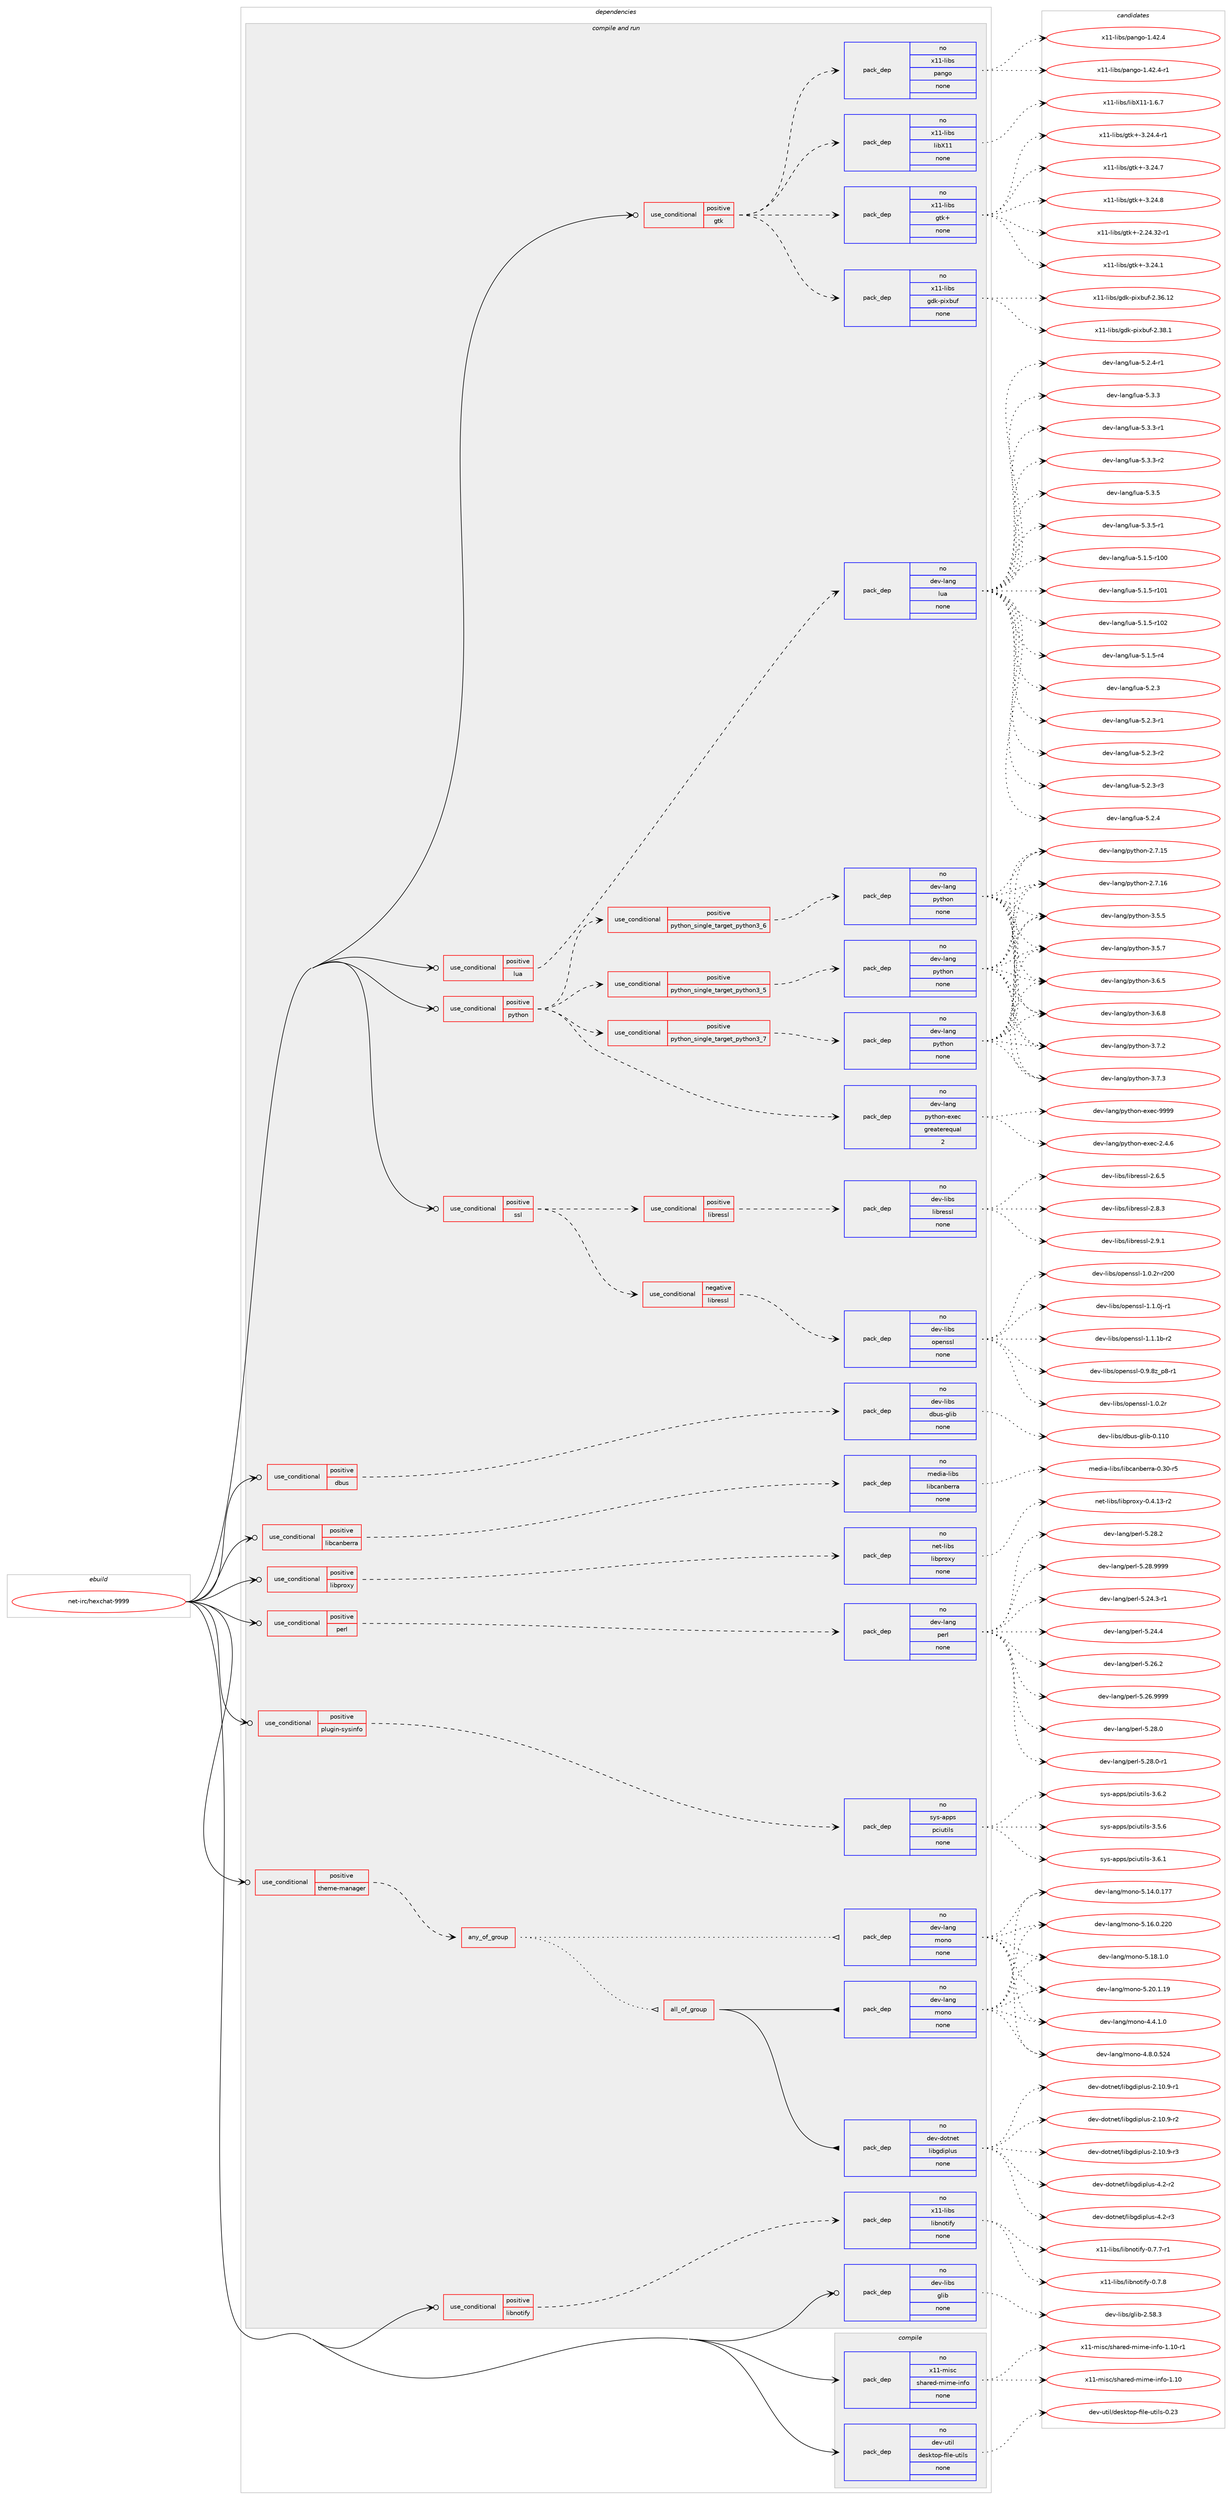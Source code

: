 digraph prolog {

# *************
# Graph options
# *************

newrank=true;
concentrate=true;
compound=true;
graph [rankdir=LR,fontname=Helvetica,fontsize=10,ranksep=1.5];#, ranksep=2.5, nodesep=0.2];
edge  [arrowhead=vee];
node  [fontname=Helvetica,fontsize=10];

# **********
# The ebuild
# **********

subgraph cluster_leftcol {
color=gray;
rank=same;
label=<<i>ebuild</i>>;
id [label="net-irc/hexchat-9999", color=red, width=4, href="../net-irc/hexchat-9999.svg"];
}

# ****************
# The dependencies
# ****************

subgraph cluster_midcol {
color=gray;
label=<<i>dependencies</i>>;
subgraph cluster_compile {
fillcolor="#eeeeee";
style=filled;
label=<<i>compile</i>>;
subgraph pack1496 {
dependency1895 [label=<<TABLE BORDER="0" CELLBORDER="1" CELLSPACING="0" CELLPADDING="4" WIDTH="220"><TR><TD ROWSPAN="6" CELLPADDING="30">pack_dep</TD></TR><TR><TD WIDTH="110">no</TD></TR><TR><TD>dev-util</TD></TR><TR><TD>desktop-file-utils</TD></TR><TR><TD>none</TD></TR><TR><TD></TD></TR></TABLE>>, shape=none, color=blue];
}
id:e -> dependency1895:w [weight=20,style="solid",arrowhead="vee"];
subgraph pack1497 {
dependency1896 [label=<<TABLE BORDER="0" CELLBORDER="1" CELLSPACING="0" CELLPADDING="4" WIDTH="220"><TR><TD ROWSPAN="6" CELLPADDING="30">pack_dep</TD></TR><TR><TD WIDTH="110">no</TD></TR><TR><TD>x11-misc</TD></TR><TR><TD>shared-mime-info</TD></TR><TR><TD>none</TD></TR><TR><TD></TD></TR></TABLE>>, shape=none, color=blue];
}
id:e -> dependency1896:w [weight=20,style="solid",arrowhead="vee"];
}
subgraph cluster_compileandrun {
fillcolor="#eeeeee";
style=filled;
label=<<i>compile and run</i>>;
subgraph cond366 {
dependency1897 [label=<<TABLE BORDER="0" CELLBORDER="1" CELLSPACING="0" CELLPADDING="4"><TR><TD ROWSPAN="3" CELLPADDING="10">use_conditional</TD></TR><TR><TD>positive</TD></TR><TR><TD>dbus</TD></TR></TABLE>>, shape=none, color=red];
subgraph pack1498 {
dependency1898 [label=<<TABLE BORDER="0" CELLBORDER="1" CELLSPACING="0" CELLPADDING="4" WIDTH="220"><TR><TD ROWSPAN="6" CELLPADDING="30">pack_dep</TD></TR><TR><TD WIDTH="110">no</TD></TR><TR><TD>dev-libs</TD></TR><TR><TD>dbus-glib</TD></TR><TR><TD>none</TD></TR><TR><TD></TD></TR></TABLE>>, shape=none, color=blue];
}
dependency1897:e -> dependency1898:w [weight=20,style="dashed",arrowhead="vee"];
}
id:e -> dependency1897:w [weight=20,style="solid",arrowhead="odotvee"];
subgraph cond367 {
dependency1899 [label=<<TABLE BORDER="0" CELLBORDER="1" CELLSPACING="0" CELLPADDING="4"><TR><TD ROWSPAN="3" CELLPADDING="10">use_conditional</TD></TR><TR><TD>positive</TD></TR><TR><TD>gtk</TD></TR></TABLE>>, shape=none, color=red];
subgraph pack1499 {
dependency1900 [label=<<TABLE BORDER="0" CELLBORDER="1" CELLSPACING="0" CELLPADDING="4" WIDTH="220"><TR><TD ROWSPAN="6" CELLPADDING="30">pack_dep</TD></TR><TR><TD WIDTH="110">no</TD></TR><TR><TD>x11-libs</TD></TR><TR><TD>gdk-pixbuf</TD></TR><TR><TD>none</TD></TR><TR><TD></TD></TR></TABLE>>, shape=none, color=blue];
}
dependency1899:e -> dependency1900:w [weight=20,style="dashed",arrowhead="vee"];
subgraph pack1500 {
dependency1901 [label=<<TABLE BORDER="0" CELLBORDER="1" CELLSPACING="0" CELLPADDING="4" WIDTH="220"><TR><TD ROWSPAN="6" CELLPADDING="30">pack_dep</TD></TR><TR><TD WIDTH="110">no</TD></TR><TR><TD>x11-libs</TD></TR><TR><TD>gtk+</TD></TR><TR><TD>none</TD></TR><TR><TD></TD></TR></TABLE>>, shape=none, color=blue];
}
dependency1899:e -> dependency1901:w [weight=20,style="dashed",arrowhead="vee"];
subgraph pack1501 {
dependency1902 [label=<<TABLE BORDER="0" CELLBORDER="1" CELLSPACING="0" CELLPADDING="4" WIDTH="220"><TR><TD ROWSPAN="6" CELLPADDING="30">pack_dep</TD></TR><TR><TD WIDTH="110">no</TD></TR><TR><TD>x11-libs</TD></TR><TR><TD>libX11</TD></TR><TR><TD>none</TD></TR><TR><TD></TD></TR></TABLE>>, shape=none, color=blue];
}
dependency1899:e -> dependency1902:w [weight=20,style="dashed",arrowhead="vee"];
subgraph pack1502 {
dependency1903 [label=<<TABLE BORDER="0" CELLBORDER="1" CELLSPACING="0" CELLPADDING="4" WIDTH="220"><TR><TD ROWSPAN="6" CELLPADDING="30">pack_dep</TD></TR><TR><TD WIDTH="110">no</TD></TR><TR><TD>x11-libs</TD></TR><TR><TD>pango</TD></TR><TR><TD>none</TD></TR><TR><TD></TD></TR></TABLE>>, shape=none, color=blue];
}
dependency1899:e -> dependency1903:w [weight=20,style="dashed",arrowhead="vee"];
}
id:e -> dependency1899:w [weight=20,style="solid",arrowhead="odotvee"];
subgraph cond368 {
dependency1904 [label=<<TABLE BORDER="0" CELLBORDER="1" CELLSPACING="0" CELLPADDING="4"><TR><TD ROWSPAN="3" CELLPADDING="10">use_conditional</TD></TR><TR><TD>positive</TD></TR><TR><TD>libcanberra</TD></TR></TABLE>>, shape=none, color=red];
subgraph pack1503 {
dependency1905 [label=<<TABLE BORDER="0" CELLBORDER="1" CELLSPACING="0" CELLPADDING="4" WIDTH="220"><TR><TD ROWSPAN="6" CELLPADDING="30">pack_dep</TD></TR><TR><TD WIDTH="110">no</TD></TR><TR><TD>media-libs</TD></TR><TR><TD>libcanberra</TD></TR><TR><TD>none</TD></TR><TR><TD></TD></TR></TABLE>>, shape=none, color=blue];
}
dependency1904:e -> dependency1905:w [weight=20,style="dashed",arrowhead="vee"];
}
id:e -> dependency1904:w [weight=20,style="solid",arrowhead="odotvee"];
subgraph cond369 {
dependency1906 [label=<<TABLE BORDER="0" CELLBORDER="1" CELLSPACING="0" CELLPADDING="4"><TR><TD ROWSPAN="3" CELLPADDING="10">use_conditional</TD></TR><TR><TD>positive</TD></TR><TR><TD>libnotify</TD></TR></TABLE>>, shape=none, color=red];
subgraph pack1504 {
dependency1907 [label=<<TABLE BORDER="0" CELLBORDER="1" CELLSPACING="0" CELLPADDING="4" WIDTH="220"><TR><TD ROWSPAN="6" CELLPADDING="30">pack_dep</TD></TR><TR><TD WIDTH="110">no</TD></TR><TR><TD>x11-libs</TD></TR><TR><TD>libnotify</TD></TR><TR><TD>none</TD></TR><TR><TD></TD></TR></TABLE>>, shape=none, color=blue];
}
dependency1906:e -> dependency1907:w [weight=20,style="dashed",arrowhead="vee"];
}
id:e -> dependency1906:w [weight=20,style="solid",arrowhead="odotvee"];
subgraph cond370 {
dependency1908 [label=<<TABLE BORDER="0" CELLBORDER="1" CELLSPACING="0" CELLPADDING="4"><TR><TD ROWSPAN="3" CELLPADDING="10">use_conditional</TD></TR><TR><TD>positive</TD></TR><TR><TD>libproxy</TD></TR></TABLE>>, shape=none, color=red];
subgraph pack1505 {
dependency1909 [label=<<TABLE BORDER="0" CELLBORDER="1" CELLSPACING="0" CELLPADDING="4" WIDTH="220"><TR><TD ROWSPAN="6" CELLPADDING="30">pack_dep</TD></TR><TR><TD WIDTH="110">no</TD></TR><TR><TD>net-libs</TD></TR><TR><TD>libproxy</TD></TR><TR><TD>none</TD></TR><TR><TD></TD></TR></TABLE>>, shape=none, color=blue];
}
dependency1908:e -> dependency1909:w [weight=20,style="dashed",arrowhead="vee"];
}
id:e -> dependency1908:w [weight=20,style="solid",arrowhead="odotvee"];
subgraph cond371 {
dependency1910 [label=<<TABLE BORDER="0" CELLBORDER="1" CELLSPACING="0" CELLPADDING="4"><TR><TD ROWSPAN="3" CELLPADDING="10">use_conditional</TD></TR><TR><TD>positive</TD></TR><TR><TD>lua</TD></TR></TABLE>>, shape=none, color=red];
subgraph pack1506 {
dependency1911 [label=<<TABLE BORDER="0" CELLBORDER="1" CELLSPACING="0" CELLPADDING="4" WIDTH="220"><TR><TD ROWSPAN="6" CELLPADDING="30">pack_dep</TD></TR><TR><TD WIDTH="110">no</TD></TR><TR><TD>dev-lang</TD></TR><TR><TD>lua</TD></TR><TR><TD>none</TD></TR><TR><TD></TD></TR></TABLE>>, shape=none, color=blue];
}
dependency1910:e -> dependency1911:w [weight=20,style="dashed",arrowhead="vee"];
}
id:e -> dependency1910:w [weight=20,style="solid",arrowhead="odotvee"];
subgraph cond372 {
dependency1912 [label=<<TABLE BORDER="0" CELLBORDER="1" CELLSPACING="0" CELLPADDING="4"><TR><TD ROWSPAN="3" CELLPADDING="10">use_conditional</TD></TR><TR><TD>positive</TD></TR><TR><TD>perl</TD></TR></TABLE>>, shape=none, color=red];
subgraph pack1507 {
dependency1913 [label=<<TABLE BORDER="0" CELLBORDER="1" CELLSPACING="0" CELLPADDING="4" WIDTH="220"><TR><TD ROWSPAN="6" CELLPADDING="30">pack_dep</TD></TR><TR><TD WIDTH="110">no</TD></TR><TR><TD>dev-lang</TD></TR><TR><TD>perl</TD></TR><TR><TD>none</TD></TR><TR><TD></TD></TR></TABLE>>, shape=none, color=blue];
}
dependency1912:e -> dependency1913:w [weight=20,style="dashed",arrowhead="vee"];
}
id:e -> dependency1912:w [weight=20,style="solid",arrowhead="odotvee"];
subgraph cond373 {
dependency1914 [label=<<TABLE BORDER="0" CELLBORDER="1" CELLSPACING="0" CELLPADDING="4"><TR><TD ROWSPAN="3" CELLPADDING="10">use_conditional</TD></TR><TR><TD>positive</TD></TR><TR><TD>plugin-sysinfo</TD></TR></TABLE>>, shape=none, color=red];
subgraph pack1508 {
dependency1915 [label=<<TABLE BORDER="0" CELLBORDER="1" CELLSPACING="0" CELLPADDING="4" WIDTH="220"><TR><TD ROWSPAN="6" CELLPADDING="30">pack_dep</TD></TR><TR><TD WIDTH="110">no</TD></TR><TR><TD>sys-apps</TD></TR><TR><TD>pciutils</TD></TR><TR><TD>none</TD></TR><TR><TD></TD></TR></TABLE>>, shape=none, color=blue];
}
dependency1914:e -> dependency1915:w [weight=20,style="dashed",arrowhead="vee"];
}
id:e -> dependency1914:w [weight=20,style="solid",arrowhead="odotvee"];
subgraph cond374 {
dependency1916 [label=<<TABLE BORDER="0" CELLBORDER="1" CELLSPACING="0" CELLPADDING="4"><TR><TD ROWSPAN="3" CELLPADDING="10">use_conditional</TD></TR><TR><TD>positive</TD></TR><TR><TD>python</TD></TR></TABLE>>, shape=none, color=red];
subgraph cond375 {
dependency1917 [label=<<TABLE BORDER="0" CELLBORDER="1" CELLSPACING="0" CELLPADDING="4"><TR><TD ROWSPAN="3" CELLPADDING="10">use_conditional</TD></TR><TR><TD>positive</TD></TR><TR><TD>python_single_target_python3_5</TD></TR></TABLE>>, shape=none, color=red];
subgraph pack1509 {
dependency1918 [label=<<TABLE BORDER="0" CELLBORDER="1" CELLSPACING="0" CELLPADDING="4" WIDTH="220"><TR><TD ROWSPAN="6" CELLPADDING="30">pack_dep</TD></TR><TR><TD WIDTH="110">no</TD></TR><TR><TD>dev-lang</TD></TR><TR><TD>python</TD></TR><TR><TD>none</TD></TR><TR><TD></TD></TR></TABLE>>, shape=none, color=blue];
}
dependency1917:e -> dependency1918:w [weight=20,style="dashed",arrowhead="vee"];
}
dependency1916:e -> dependency1917:w [weight=20,style="dashed",arrowhead="vee"];
subgraph cond376 {
dependency1919 [label=<<TABLE BORDER="0" CELLBORDER="1" CELLSPACING="0" CELLPADDING="4"><TR><TD ROWSPAN="3" CELLPADDING="10">use_conditional</TD></TR><TR><TD>positive</TD></TR><TR><TD>python_single_target_python3_6</TD></TR></TABLE>>, shape=none, color=red];
subgraph pack1510 {
dependency1920 [label=<<TABLE BORDER="0" CELLBORDER="1" CELLSPACING="0" CELLPADDING="4" WIDTH="220"><TR><TD ROWSPAN="6" CELLPADDING="30">pack_dep</TD></TR><TR><TD WIDTH="110">no</TD></TR><TR><TD>dev-lang</TD></TR><TR><TD>python</TD></TR><TR><TD>none</TD></TR><TR><TD></TD></TR></TABLE>>, shape=none, color=blue];
}
dependency1919:e -> dependency1920:w [weight=20,style="dashed",arrowhead="vee"];
}
dependency1916:e -> dependency1919:w [weight=20,style="dashed",arrowhead="vee"];
subgraph cond377 {
dependency1921 [label=<<TABLE BORDER="0" CELLBORDER="1" CELLSPACING="0" CELLPADDING="4"><TR><TD ROWSPAN="3" CELLPADDING="10">use_conditional</TD></TR><TR><TD>positive</TD></TR><TR><TD>python_single_target_python3_7</TD></TR></TABLE>>, shape=none, color=red];
subgraph pack1511 {
dependency1922 [label=<<TABLE BORDER="0" CELLBORDER="1" CELLSPACING="0" CELLPADDING="4" WIDTH="220"><TR><TD ROWSPAN="6" CELLPADDING="30">pack_dep</TD></TR><TR><TD WIDTH="110">no</TD></TR><TR><TD>dev-lang</TD></TR><TR><TD>python</TD></TR><TR><TD>none</TD></TR><TR><TD></TD></TR></TABLE>>, shape=none, color=blue];
}
dependency1921:e -> dependency1922:w [weight=20,style="dashed",arrowhead="vee"];
}
dependency1916:e -> dependency1921:w [weight=20,style="dashed",arrowhead="vee"];
subgraph pack1512 {
dependency1923 [label=<<TABLE BORDER="0" CELLBORDER="1" CELLSPACING="0" CELLPADDING="4" WIDTH="220"><TR><TD ROWSPAN="6" CELLPADDING="30">pack_dep</TD></TR><TR><TD WIDTH="110">no</TD></TR><TR><TD>dev-lang</TD></TR><TR><TD>python-exec</TD></TR><TR><TD>greaterequal</TD></TR><TR><TD>2</TD></TR></TABLE>>, shape=none, color=blue];
}
dependency1916:e -> dependency1923:w [weight=20,style="dashed",arrowhead="vee"];
}
id:e -> dependency1916:w [weight=20,style="solid",arrowhead="odotvee"];
subgraph cond378 {
dependency1924 [label=<<TABLE BORDER="0" CELLBORDER="1" CELLSPACING="0" CELLPADDING="4"><TR><TD ROWSPAN="3" CELLPADDING="10">use_conditional</TD></TR><TR><TD>positive</TD></TR><TR><TD>ssl</TD></TR></TABLE>>, shape=none, color=red];
subgraph cond379 {
dependency1925 [label=<<TABLE BORDER="0" CELLBORDER="1" CELLSPACING="0" CELLPADDING="4"><TR><TD ROWSPAN="3" CELLPADDING="10">use_conditional</TD></TR><TR><TD>negative</TD></TR><TR><TD>libressl</TD></TR></TABLE>>, shape=none, color=red];
subgraph pack1513 {
dependency1926 [label=<<TABLE BORDER="0" CELLBORDER="1" CELLSPACING="0" CELLPADDING="4" WIDTH="220"><TR><TD ROWSPAN="6" CELLPADDING="30">pack_dep</TD></TR><TR><TD WIDTH="110">no</TD></TR><TR><TD>dev-libs</TD></TR><TR><TD>openssl</TD></TR><TR><TD>none</TD></TR><TR><TD></TD></TR></TABLE>>, shape=none, color=blue];
}
dependency1925:e -> dependency1926:w [weight=20,style="dashed",arrowhead="vee"];
}
dependency1924:e -> dependency1925:w [weight=20,style="dashed",arrowhead="vee"];
subgraph cond380 {
dependency1927 [label=<<TABLE BORDER="0" CELLBORDER="1" CELLSPACING="0" CELLPADDING="4"><TR><TD ROWSPAN="3" CELLPADDING="10">use_conditional</TD></TR><TR><TD>positive</TD></TR><TR><TD>libressl</TD></TR></TABLE>>, shape=none, color=red];
subgraph pack1514 {
dependency1928 [label=<<TABLE BORDER="0" CELLBORDER="1" CELLSPACING="0" CELLPADDING="4" WIDTH="220"><TR><TD ROWSPAN="6" CELLPADDING="30">pack_dep</TD></TR><TR><TD WIDTH="110">no</TD></TR><TR><TD>dev-libs</TD></TR><TR><TD>libressl</TD></TR><TR><TD>none</TD></TR><TR><TD></TD></TR></TABLE>>, shape=none, color=blue];
}
dependency1927:e -> dependency1928:w [weight=20,style="dashed",arrowhead="vee"];
}
dependency1924:e -> dependency1927:w [weight=20,style="dashed",arrowhead="vee"];
}
id:e -> dependency1924:w [weight=20,style="solid",arrowhead="odotvee"];
subgraph cond381 {
dependency1929 [label=<<TABLE BORDER="0" CELLBORDER="1" CELLSPACING="0" CELLPADDING="4"><TR><TD ROWSPAN="3" CELLPADDING="10">use_conditional</TD></TR><TR><TD>positive</TD></TR><TR><TD>theme-manager</TD></TR></TABLE>>, shape=none, color=red];
subgraph any29 {
dependency1930 [label=<<TABLE BORDER="0" CELLBORDER="1" CELLSPACING="0" CELLPADDING="4"><TR><TD CELLPADDING="10">any_of_group</TD></TR></TABLE>>, shape=none, color=red];subgraph all7 {
dependency1931 [label=<<TABLE BORDER="0" CELLBORDER="1" CELLSPACING="0" CELLPADDING="4"><TR><TD CELLPADDING="10">all_of_group</TD></TR></TABLE>>, shape=none, color=red];subgraph pack1515 {
dependency1932 [label=<<TABLE BORDER="0" CELLBORDER="1" CELLSPACING="0" CELLPADDING="4" WIDTH="220"><TR><TD ROWSPAN="6" CELLPADDING="30">pack_dep</TD></TR><TR><TD WIDTH="110">no</TD></TR><TR><TD>dev-lang</TD></TR><TR><TD>mono</TD></TR><TR><TD>none</TD></TR><TR><TD></TD></TR></TABLE>>, shape=none, color=blue];
}
dependency1931:e -> dependency1932:w [weight=20,style="solid",arrowhead="inv"];
subgraph pack1516 {
dependency1933 [label=<<TABLE BORDER="0" CELLBORDER="1" CELLSPACING="0" CELLPADDING="4" WIDTH="220"><TR><TD ROWSPAN="6" CELLPADDING="30">pack_dep</TD></TR><TR><TD WIDTH="110">no</TD></TR><TR><TD>dev-dotnet</TD></TR><TR><TD>libgdiplus</TD></TR><TR><TD>none</TD></TR><TR><TD></TD></TR></TABLE>>, shape=none, color=blue];
}
dependency1931:e -> dependency1933:w [weight=20,style="solid",arrowhead="inv"];
}
dependency1930:e -> dependency1931:w [weight=20,style="dotted",arrowhead="oinv"];
subgraph pack1517 {
dependency1934 [label=<<TABLE BORDER="0" CELLBORDER="1" CELLSPACING="0" CELLPADDING="4" WIDTH="220"><TR><TD ROWSPAN="6" CELLPADDING="30">pack_dep</TD></TR><TR><TD WIDTH="110">no</TD></TR><TR><TD>dev-lang</TD></TR><TR><TD>mono</TD></TR><TR><TD>none</TD></TR><TR><TD></TD></TR></TABLE>>, shape=none, color=blue];
}
dependency1930:e -> dependency1934:w [weight=20,style="dotted",arrowhead="oinv"];
}
dependency1929:e -> dependency1930:w [weight=20,style="dashed",arrowhead="vee"];
}
id:e -> dependency1929:w [weight=20,style="solid",arrowhead="odotvee"];
subgraph pack1518 {
dependency1935 [label=<<TABLE BORDER="0" CELLBORDER="1" CELLSPACING="0" CELLPADDING="4" WIDTH="220"><TR><TD ROWSPAN="6" CELLPADDING="30">pack_dep</TD></TR><TR><TD WIDTH="110">no</TD></TR><TR><TD>dev-libs</TD></TR><TR><TD>glib</TD></TR><TR><TD>none</TD></TR><TR><TD></TD></TR></TABLE>>, shape=none, color=blue];
}
id:e -> dependency1935:w [weight=20,style="solid",arrowhead="odotvee"];
}
subgraph cluster_run {
fillcolor="#eeeeee";
style=filled;
label=<<i>run</i>>;
}
}

# **************
# The candidates
# **************

subgraph cluster_choices {
rank=same;
color=gray;
label=<<i>candidates</i>>;

subgraph choice1496 {
color=black;
nodesep=1;
choice100101118451171161051084710010111510711611111245102105108101451171161051081154548465051 [label="dev-util/desktop-file-utils-0.23", color=red, width=4,href="../dev-util/desktop-file-utils-0.23.svg"];
dependency1895:e -> choice100101118451171161051084710010111510711611111245102105108101451171161051081154548465051:w [style=dotted,weight="100"];
}
subgraph choice1497 {
color=black;
nodesep=1;
choice12049494510910511599471151049711410110045109105109101451051101021114549464948 [label="x11-misc/shared-mime-info-1.10", color=red, width=4,href="../x11-misc/shared-mime-info-1.10.svg"];
choice120494945109105115994711510497114101100451091051091014510511010211145494649484511449 [label="x11-misc/shared-mime-info-1.10-r1", color=red, width=4,href="../x11-misc/shared-mime-info-1.10-r1.svg"];
dependency1896:e -> choice12049494510910511599471151049711410110045109105109101451051101021114549464948:w [style=dotted,weight="100"];
dependency1896:e -> choice120494945109105115994711510497114101100451091051091014510511010211145494649484511449:w [style=dotted,weight="100"];
}
subgraph choice1498 {
color=black;
nodesep=1;
choice100101118451081059811547100981171154510310810598454846494948 [label="dev-libs/dbus-glib-0.110", color=red, width=4,href="../dev-libs/dbus-glib-0.110.svg"];
dependency1898:e -> choice100101118451081059811547100981171154510310810598454846494948:w [style=dotted,weight="100"];
}
subgraph choice1499 {
color=black;
nodesep=1;
choice120494945108105981154710310010745112105120981171024550465154464950 [label="x11-libs/gdk-pixbuf-2.36.12", color=red, width=4,href="../x11-libs/gdk-pixbuf-2.36.12.svg"];
choice1204949451081059811547103100107451121051209811710245504651564649 [label="x11-libs/gdk-pixbuf-2.38.1", color=red, width=4,href="../x11-libs/gdk-pixbuf-2.38.1.svg"];
dependency1900:e -> choice120494945108105981154710310010745112105120981171024550465154464950:w [style=dotted,weight="100"];
dependency1900:e -> choice1204949451081059811547103100107451121051209811710245504651564649:w [style=dotted,weight="100"];
}
subgraph choice1500 {
color=black;
nodesep=1;
choice12049494510810598115471031161074345504650524651504511449 [label="x11-libs/gtk+-2.24.32-r1", color=red, width=4,href="../x11-libs/gtk+-2.24.32-r1.svg"];
choice12049494510810598115471031161074345514650524649 [label="x11-libs/gtk+-3.24.1", color=red, width=4,href="../x11-libs/gtk+-3.24.1.svg"];
choice120494945108105981154710311610743455146505246524511449 [label="x11-libs/gtk+-3.24.4-r1", color=red, width=4,href="../x11-libs/gtk+-3.24.4-r1.svg"];
choice12049494510810598115471031161074345514650524655 [label="x11-libs/gtk+-3.24.7", color=red, width=4,href="../x11-libs/gtk+-3.24.7.svg"];
choice12049494510810598115471031161074345514650524656 [label="x11-libs/gtk+-3.24.8", color=red, width=4,href="../x11-libs/gtk+-3.24.8.svg"];
dependency1901:e -> choice12049494510810598115471031161074345504650524651504511449:w [style=dotted,weight="100"];
dependency1901:e -> choice12049494510810598115471031161074345514650524649:w [style=dotted,weight="100"];
dependency1901:e -> choice120494945108105981154710311610743455146505246524511449:w [style=dotted,weight="100"];
dependency1901:e -> choice12049494510810598115471031161074345514650524655:w [style=dotted,weight="100"];
dependency1901:e -> choice12049494510810598115471031161074345514650524656:w [style=dotted,weight="100"];
}
subgraph choice1501 {
color=black;
nodesep=1;
choice120494945108105981154710810598884949454946544655 [label="x11-libs/libX11-1.6.7", color=red, width=4,href="../x11-libs/libX11-1.6.7.svg"];
dependency1902:e -> choice120494945108105981154710810598884949454946544655:w [style=dotted,weight="100"];
}
subgraph choice1502 {
color=black;
nodesep=1;
choice12049494510810598115471129711010311145494652504652 [label="x11-libs/pango-1.42.4", color=red, width=4,href="../x11-libs/pango-1.42.4.svg"];
choice120494945108105981154711297110103111454946525046524511449 [label="x11-libs/pango-1.42.4-r1", color=red, width=4,href="../x11-libs/pango-1.42.4-r1.svg"];
dependency1903:e -> choice12049494510810598115471129711010311145494652504652:w [style=dotted,weight="100"];
dependency1903:e -> choice120494945108105981154711297110103111454946525046524511449:w [style=dotted,weight="100"];
}
subgraph choice1503 {
color=black;
nodesep=1;
choice10910110010597451081059811547108105989997110981011141149745484651484511453 [label="media-libs/libcanberra-0.30-r5", color=red, width=4,href="../media-libs/libcanberra-0.30-r5.svg"];
dependency1905:e -> choice10910110010597451081059811547108105989997110981011141149745484651484511453:w [style=dotted,weight="100"];
}
subgraph choice1504 {
color=black;
nodesep=1;
choice1204949451081059811547108105981101111161051021214548465546554511449 [label="x11-libs/libnotify-0.7.7-r1", color=red, width=4,href="../x11-libs/libnotify-0.7.7-r1.svg"];
choice120494945108105981154710810598110111116105102121454846554656 [label="x11-libs/libnotify-0.7.8", color=red, width=4,href="../x11-libs/libnotify-0.7.8.svg"];
dependency1907:e -> choice1204949451081059811547108105981101111161051021214548465546554511449:w [style=dotted,weight="100"];
dependency1907:e -> choice120494945108105981154710810598110111116105102121454846554656:w [style=dotted,weight="100"];
}
subgraph choice1505 {
color=black;
nodesep=1;
choice11010111645108105981154710810598112114111120121454846524649514511450 [label="net-libs/libproxy-0.4.13-r2", color=red, width=4,href="../net-libs/libproxy-0.4.13-r2.svg"];
dependency1909:e -> choice11010111645108105981154710810598112114111120121454846524649514511450:w [style=dotted,weight="100"];
}
subgraph choice1506 {
color=black;
nodesep=1;
choice1001011184510897110103471081179745534649465345114494848 [label="dev-lang/lua-5.1.5-r100", color=red, width=4,href="../dev-lang/lua-5.1.5-r100.svg"];
choice1001011184510897110103471081179745534649465345114494849 [label="dev-lang/lua-5.1.5-r101", color=red, width=4,href="../dev-lang/lua-5.1.5-r101.svg"];
choice1001011184510897110103471081179745534649465345114494850 [label="dev-lang/lua-5.1.5-r102", color=red, width=4,href="../dev-lang/lua-5.1.5-r102.svg"];
choice100101118451089711010347108117974553464946534511452 [label="dev-lang/lua-5.1.5-r4", color=red, width=4,href="../dev-lang/lua-5.1.5-r4.svg"];
choice10010111845108971101034710811797455346504651 [label="dev-lang/lua-5.2.3", color=red, width=4,href="../dev-lang/lua-5.2.3.svg"];
choice100101118451089711010347108117974553465046514511449 [label="dev-lang/lua-5.2.3-r1", color=red, width=4,href="../dev-lang/lua-5.2.3-r1.svg"];
choice100101118451089711010347108117974553465046514511450 [label="dev-lang/lua-5.2.3-r2", color=red, width=4,href="../dev-lang/lua-5.2.3-r2.svg"];
choice100101118451089711010347108117974553465046514511451 [label="dev-lang/lua-5.2.3-r3", color=red, width=4,href="../dev-lang/lua-5.2.3-r3.svg"];
choice10010111845108971101034710811797455346504652 [label="dev-lang/lua-5.2.4", color=red, width=4,href="../dev-lang/lua-5.2.4.svg"];
choice100101118451089711010347108117974553465046524511449 [label="dev-lang/lua-5.2.4-r1", color=red, width=4,href="../dev-lang/lua-5.2.4-r1.svg"];
choice10010111845108971101034710811797455346514651 [label="dev-lang/lua-5.3.3", color=red, width=4,href="../dev-lang/lua-5.3.3.svg"];
choice100101118451089711010347108117974553465146514511449 [label="dev-lang/lua-5.3.3-r1", color=red, width=4,href="../dev-lang/lua-5.3.3-r1.svg"];
choice100101118451089711010347108117974553465146514511450 [label="dev-lang/lua-5.3.3-r2", color=red, width=4,href="../dev-lang/lua-5.3.3-r2.svg"];
choice10010111845108971101034710811797455346514653 [label="dev-lang/lua-5.3.5", color=red, width=4,href="../dev-lang/lua-5.3.5.svg"];
choice100101118451089711010347108117974553465146534511449 [label="dev-lang/lua-5.3.5-r1", color=red, width=4,href="../dev-lang/lua-5.3.5-r1.svg"];
dependency1911:e -> choice1001011184510897110103471081179745534649465345114494848:w [style=dotted,weight="100"];
dependency1911:e -> choice1001011184510897110103471081179745534649465345114494849:w [style=dotted,weight="100"];
dependency1911:e -> choice1001011184510897110103471081179745534649465345114494850:w [style=dotted,weight="100"];
dependency1911:e -> choice100101118451089711010347108117974553464946534511452:w [style=dotted,weight="100"];
dependency1911:e -> choice10010111845108971101034710811797455346504651:w [style=dotted,weight="100"];
dependency1911:e -> choice100101118451089711010347108117974553465046514511449:w [style=dotted,weight="100"];
dependency1911:e -> choice100101118451089711010347108117974553465046514511450:w [style=dotted,weight="100"];
dependency1911:e -> choice100101118451089711010347108117974553465046514511451:w [style=dotted,weight="100"];
dependency1911:e -> choice10010111845108971101034710811797455346504652:w [style=dotted,weight="100"];
dependency1911:e -> choice100101118451089711010347108117974553465046524511449:w [style=dotted,weight="100"];
dependency1911:e -> choice10010111845108971101034710811797455346514651:w [style=dotted,weight="100"];
dependency1911:e -> choice100101118451089711010347108117974553465146514511449:w [style=dotted,weight="100"];
dependency1911:e -> choice100101118451089711010347108117974553465146514511450:w [style=dotted,weight="100"];
dependency1911:e -> choice10010111845108971101034710811797455346514653:w [style=dotted,weight="100"];
dependency1911:e -> choice100101118451089711010347108117974553465146534511449:w [style=dotted,weight="100"];
}
subgraph choice1507 {
color=black;
nodesep=1;
choice100101118451089711010347112101114108455346505246514511449 [label="dev-lang/perl-5.24.3-r1", color=red, width=4,href="../dev-lang/perl-5.24.3-r1.svg"];
choice10010111845108971101034711210111410845534650524652 [label="dev-lang/perl-5.24.4", color=red, width=4,href="../dev-lang/perl-5.24.4.svg"];
choice10010111845108971101034711210111410845534650544650 [label="dev-lang/perl-5.26.2", color=red, width=4,href="../dev-lang/perl-5.26.2.svg"];
choice10010111845108971101034711210111410845534650544657575757 [label="dev-lang/perl-5.26.9999", color=red, width=4,href="../dev-lang/perl-5.26.9999.svg"];
choice10010111845108971101034711210111410845534650564648 [label="dev-lang/perl-5.28.0", color=red, width=4,href="../dev-lang/perl-5.28.0.svg"];
choice100101118451089711010347112101114108455346505646484511449 [label="dev-lang/perl-5.28.0-r1", color=red, width=4,href="../dev-lang/perl-5.28.0-r1.svg"];
choice10010111845108971101034711210111410845534650564650 [label="dev-lang/perl-5.28.2", color=red, width=4,href="../dev-lang/perl-5.28.2.svg"];
choice10010111845108971101034711210111410845534650564657575757 [label="dev-lang/perl-5.28.9999", color=red, width=4,href="../dev-lang/perl-5.28.9999.svg"];
dependency1913:e -> choice100101118451089711010347112101114108455346505246514511449:w [style=dotted,weight="100"];
dependency1913:e -> choice10010111845108971101034711210111410845534650524652:w [style=dotted,weight="100"];
dependency1913:e -> choice10010111845108971101034711210111410845534650544650:w [style=dotted,weight="100"];
dependency1913:e -> choice10010111845108971101034711210111410845534650544657575757:w [style=dotted,weight="100"];
dependency1913:e -> choice10010111845108971101034711210111410845534650564648:w [style=dotted,weight="100"];
dependency1913:e -> choice100101118451089711010347112101114108455346505646484511449:w [style=dotted,weight="100"];
dependency1913:e -> choice10010111845108971101034711210111410845534650564650:w [style=dotted,weight="100"];
dependency1913:e -> choice10010111845108971101034711210111410845534650564657575757:w [style=dotted,weight="100"];
}
subgraph choice1508 {
color=black;
nodesep=1;
choice11512111545971121121154711299105117116105108115455146534654 [label="sys-apps/pciutils-3.5.6", color=red, width=4,href="../sys-apps/pciutils-3.5.6.svg"];
choice11512111545971121121154711299105117116105108115455146544649 [label="sys-apps/pciutils-3.6.1", color=red, width=4,href="../sys-apps/pciutils-3.6.1.svg"];
choice11512111545971121121154711299105117116105108115455146544650 [label="sys-apps/pciutils-3.6.2", color=red, width=4,href="../sys-apps/pciutils-3.6.2.svg"];
dependency1915:e -> choice11512111545971121121154711299105117116105108115455146534654:w [style=dotted,weight="100"];
dependency1915:e -> choice11512111545971121121154711299105117116105108115455146544649:w [style=dotted,weight="100"];
dependency1915:e -> choice11512111545971121121154711299105117116105108115455146544650:w [style=dotted,weight="100"];
}
subgraph choice1509 {
color=black;
nodesep=1;
choice10010111845108971101034711212111610411111045504655464953 [label="dev-lang/python-2.7.15", color=red, width=4,href="../dev-lang/python-2.7.15.svg"];
choice10010111845108971101034711212111610411111045504655464954 [label="dev-lang/python-2.7.16", color=red, width=4,href="../dev-lang/python-2.7.16.svg"];
choice100101118451089711010347112121116104111110455146534653 [label="dev-lang/python-3.5.5", color=red, width=4,href="../dev-lang/python-3.5.5.svg"];
choice100101118451089711010347112121116104111110455146534655 [label="dev-lang/python-3.5.7", color=red, width=4,href="../dev-lang/python-3.5.7.svg"];
choice100101118451089711010347112121116104111110455146544653 [label="dev-lang/python-3.6.5", color=red, width=4,href="../dev-lang/python-3.6.5.svg"];
choice100101118451089711010347112121116104111110455146544656 [label="dev-lang/python-3.6.8", color=red, width=4,href="../dev-lang/python-3.6.8.svg"];
choice100101118451089711010347112121116104111110455146554650 [label="dev-lang/python-3.7.2", color=red, width=4,href="../dev-lang/python-3.7.2.svg"];
choice100101118451089711010347112121116104111110455146554651 [label="dev-lang/python-3.7.3", color=red, width=4,href="../dev-lang/python-3.7.3.svg"];
dependency1918:e -> choice10010111845108971101034711212111610411111045504655464953:w [style=dotted,weight="100"];
dependency1918:e -> choice10010111845108971101034711212111610411111045504655464954:w [style=dotted,weight="100"];
dependency1918:e -> choice100101118451089711010347112121116104111110455146534653:w [style=dotted,weight="100"];
dependency1918:e -> choice100101118451089711010347112121116104111110455146534655:w [style=dotted,weight="100"];
dependency1918:e -> choice100101118451089711010347112121116104111110455146544653:w [style=dotted,weight="100"];
dependency1918:e -> choice100101118451089711010347112121116104111110455146544656:w [style=dotted,weight="100"];
dependency1918:e -> choice100101118451089711010347112121116104111110455146554650:w [style=dotted,weight="100"];
dependency1918:e -> choice100101118451089711010347112121116104111110455146554651:w [style=dotted,weight="100"];
}
subgraph choice1510 {
color=black;
nodesep=1;
choice10010111845108971101034711212111610411111045504655464953 [label="dev-lang/python-2.7.15", color=red, width=4,href="../dev-lang/python-2.7.15.svg"];
choice10010111845108971101034711212111610411111045504655464954 [label="dev-lang/python-2.7.16", color=red, width=4,href="../dev-lang/python-2.7.16.svg"];
choice100101118451089711010347112121116104111110455146534653 [label="dev-lang/python-3.5.5", color=red, width=4,href="../dev-lang/python-3.5.5.svg"];
choice100101118451089711010347112121116104111110455146534655 [label="dev-lang/python-3.5.7", color=red, width=4,href="../dev-lang/python-3.5.7.svg"];
choice100101118451089711010347112121116104111110455146544653 [label="dev-lang/python-3.6.5", color=red, width=4,href="../dev-lang/python-3.6.5.svg"];
choice100101118451089711010347112121116104111110455146544656 [label="dev-lang/python-3.6.8", color=red, width=4,href="../dev-lang/python-3.6.8.svg"];
choice100101118451089711010347112121116104111110455146554650 [label="dev-lang/python-3.7.2", color=red, width=4,href="../dev-lang/python-3.7.2.svg"];
choice100101118451089711010347112121116104111110455146554651 [label="dev-lang/python-3.7.3", color=red, width=4,href="../dev-lang/python-3.7.3.svg"];
dependency1920:e -> choice10010111845108971101034711212111610411111045504655464953:w [style=dotted,weight="100"];
dependency1920:e -> choice10010111845108971101034711212111610411111045504655464954:w [style=dotted,weight="100"];
dependency1920:e -> choice100101118451089711010347112121116104111110455146534653:w [style=dotted,weight="100"];
dependency1920:e -> choice100101118451089711010347112121116104111110455146534655:w [style=dotted,weight="100"];
dependency1920:e -> choice100101118451089711010347112121116104111110455146544653:w [style=dotted,weight="100"];
dependency1920:e -> choice100101118451089711010347112121116104111110455146544656:w [style=dotted,weight="100"];
dependency1920:e -> choice100101118451089711010347112121116104111110455146554650:w [style=dotted,weight="100"];
dependency1920:e -> choice100101118451089711010347112121116104111110455146554651:w [style=dotted,weight="100"];
}
subgraph choice1511 {
color=black;
nodesep=1;
choice10010111845108971101034711212111610411111045504655464953 [label="dev-lang/python-2.7.15", color=red, width=4,href="../dev-lang/python-2.7.15.svg"];
choice10010111845108971101034711212111610411111045504655464954 [label="dev-lang/python-2.7.16", color=red, width=4,href="../dev-lang/python-2.7.16.svg"];
choice100101118451089711010347112121116104111110455146534653 [label="dev-lang/python-3.5.5", color=red, width=4,href="../dev-lang/python-3.5.5.svg"];
choice100101118451089711010347112121116104111110455146534655 [label="dev-lang/python-3.5.7", color=red, width=4,href="../dev-lang/python-3.5.7.svg"];
choice100101118451089711010347112121116104111110455146544653 [label="dev-lang/python-3.6.5", color=red, width=4,href="../dev-lang/python-3.6.5.svg"];
choice100101118451089711010347112121116104111110455146544656 [label="dev-lang/python-3.6.8", color=red, width=4,href="../dev-lang/python-3.6.8.svg"];
choice100101118451089711010347112121116104111110455146554650 [label="dev-lang/python-3.7.2", color=red, width=4,href="../dev-lang/python-3.7.2.svg"];
choice100101118451089711010347112121116104111110455146554651 [label="dev-lang/python-3.7.3", color=red, width=4,href="../dev-lang/python-3.7.3.svg"];
dependency1922:e -> choice10010111845108971101034711212111610411111045504655464953:w [style=dotted,weight="100"];
dependency1922:e -> choice10010111845108971101034711212111610411111045504655464954:w [style=dotted,weight="100"];
dependency1922:e -> choice100101118451089711010347112121116104111110455146534653:w [style=dotted,weight="100"];
dependency1922:e -> choice100101118451089711010347112121116104111110455146534655:w [style=dotted,weight="100"];
dependency1922:e -> choice100101118451089711010347112121116104111110455146544653:w [style=dotted,weight="100"];
dependency1922:e -> choice100101118451089711010347112121116104111110455146544656:w [style=dotted,weight="100"];
dependency1922:e -> choice100101118451089711010347112121116104111110455146554650:w [style=dotted,weight="100"];
dependency1922:e -> choice100101118451089711010347112121116104111110455146554651:w [style=dotted,weight="100"];
}
subgraph choice1512 {
color=black;
nodesep=1;
choice1001011184510897110103471121211161041111104510112010199455046524654 [label="dev-lang/python-exec-2.4.6", color=red, width=4,href="../dev-lang/python-exec-2.4.6.svg"];
choice10010111845108971101034711212111610411111045101120101994557575757 [label="dev-lang/python-exec-9999", color=red, width=4,href="../dev-lang/python-exec-9999.svg"];
dependency1923:e -> choice1001011184510897110103471121211161041111104510112010199455046524654:w [style=dotted,weight="100"];
dependency1923:e -> choice10010111845108971101034711212111610411111045101120101994557575757:w [style=dotted,weight="100"];
}
subgraph choice1513 {
color=black;
nodesep=1;
choice10010111845108105981154711111210111011511510845484657465612295112564511449 [label="dev-libs/openssl-0.9.8z_p8-r1", color=red, width=4,href="../dev-libs/openssl-0.9.8z_p8-r1.svg"];
choice100101118451081059811547111112101110115115108454946484650114 [label="dev-libs/openssl-1.0.2r", color=red, width=4,href="../dev-libs/openssl-1.0.2r.svg"];
choice10010111845108105981154711111210111011511510845494648465011445114504848 [label="dev-libs/openssl-1.0.2r-r200", color=red, width=4,href="../dev-libs/openssl-1.0.2r-r200.svg"];
choice1001011184510810598115471111121011101151151084549464946481064511449 [label="dev-libs/openssl-1.1.0j-r1", color=red, width=4,href="../dev-libs/openssl-1.1.0j-r1.svg"];
choice100101118451081059811547111112101110115115108454946494649984511450 [label="dev-libs/openssl-1.1.1b-r2", color=red, width=4,href="../dev-libs/openssl-1.1.1b-r2.svg"];
dependency1926:e -> choice10010111845108105981154711111210111011511510845484657465612295112564511449:w [style=dotted,weight="100"];
dependency1926:e -> choice100101118451081059811547111112101110115115108454946484650114:w [style=dotted,weight="100"];
dependency1926:e -> choice10010111845108105981154711111210111011511510845494648465011445114504848:w [style=dotted,weight="100"];
dependency1926:e -> choice1001011184510810598115471111121011101151151084549464946481064511449:w [style=dotted,weight="100"];
dependency1926:e -> choice100101118451081059811547111112101110115115108454946494649984511450:w [style=dotted,weight="100"];
}
subgraph choice1514 {
color=black;
nodesep=1;
choice10010111845108105981154710810598114101115115108455046544653 [label="dev-libs/libressl-2.6.5", color=red, width=4,href="../dev-libs/libressl-2.6.5.svg"];
choice10010111845108105981154710810598114101115115108455046564651 [label="dev-libs/libressl-2.8.3", color=red, width=4,href="../dev-libs/libressl-2.8.3.svg"];
choice10010111845108105981154710810598114101115115108455046574649 [label="dev-libs/libressl-2.9.1", color=red, width=4,href="../dev-libs/libressl-2.9.1.svg"];
dependency1928:e -> choice10010111845108105981154710810598114101115115108455046544653:w [style=dotted,weight="100"];
dependency1928:e -> choice10010111845108105981154710810598114101115115108455046564651:w [style=dotted,weight="100"];
dependency1928:e -> choice10010111845108105981154710810598114101115115108455046574649:w [style=dotted,weight="100"];
}
subgraph choice1515 {
color=black;
nodesep=1;
choice1001011184510897110103471091111101114552465246494648 [label="dev-lang/mono-4.4.1.0", color=red, width=4,href="../dev-lang/mono-4.4.1.0.svg"];
choice10010111845108971101034710911111011145524656464846535052 [label="dev-lang/mono-4.8.0.524", color=red, width=4,href="../dev-lang/mono-4.8.0.524.svg"];
choice1001011184510897110103471091111101114553464952464846495555 [label="dev-lang/mono-5.14.0.177", color=red, width=4,href="../dev-lang/mono-5.14.0.177.svg"];
choice1001011184510897110103471091111101114553464954464846505048 [label="dev-lang/mono-5.16.0.220", color=red, width=4,href="../dev-lang/mono-5.16.0.220.svg"];
choice100101118451089711010347109111110111455346495646494648 [label="dev-lang/mono-5.18.1.0", color=red, width=4,href="../dev-lang/mono-5.18.1.0.svg"];
choice10010111845108971101034710911111011145534650484649464957 [label="dev-lang/mono-5.20.1.19", color=red, width=4,href="../dev-lang/mono-5.20.1.19.svg"];
dependency1932:e -> choice1001011184510897110103471091111101114552465246494648:w [style=dotted,weight="100"];
dependency1932:e -> choice10010111845108971101034710911111011145524656464846535052:w [style=dotted,weight="100"];
dependency1932:e -> choice1001011184510897110103471091111101114553464952464846495555:w [style=dotted,weight="100"];
dependency1932:e -> choice1001011184510897110103471091111101114553464954464846505048:w [style=dotted,weight="100"];
dependency1932:e -> choice100101118451089711010347109111110111455346495646494648:w [style=dotted,weight="100"];
dependency1932:e -> choice10010111845108971101034710911111011145534650484649464957:w [style=dotted,weight="100"];
}
subgraph choice1516 {
color=black;
nodesep=1;
choice100101118451001111161101011164710810598103100105112108117115455046494846574511449 [label="dev-dotnet/libgdiplus-2.10.9-r1", color=red, width=4,href="../dev-dotnet/libgdiplus-2.10.9-r1.svg"];
choice100101118451001111161101011164710810598103100105112108117115455046494846574511450 [label="dev-dotnet/libgdiplus-2.10.9-r2", color=red, width=4,href="../dev-dotnet/libgdiplus-2.10.9-r2.svg"];
choice100101118451001111161101011164710810598103100105112108117115455046494846574511451 [label="dev-dotnet/libgdiplus-2.10.9-r3", color=red, width=4,href="../dev-dotnet/libgdiplus-2.10.9-r3.svg"];
choice100101118451001111161101011164710810598103100105112108117115455246504511450 [label="dev-dotnet/libgdiplus-4.2-r2", color=red, width=4,href="../dev-dotnet/libgdiplus-4.2-r2.svg"];
choice100101118451001111161101011164710810598103100105112108117115455246504511451 [label="dev-dotnet/libgdiplus-4.2-r3", color=red, width=4,href="../dev-dotnet/libgdiplus-4.2-r3.svg"];
dependency1933:e -> choice100101118451001111161101011164710810598103100105112108117115455046494846574511449:w [style=dotted,weight="100"];
dependency1933:e -> choice100101118451001111161101011164710810598103100105112108117115455046494846574511450:w [style=dotted,weight="100"];
dependency1933:e -> choice100101118451001111161101011164710810598103100105112108117115455046494846574511451:w [style=dotted,weight="100"];
dependency1933:e -> choice100101118451001111161101011164710810598103100105112108117115455246504511450:w [style=dotted,weight="100"];
dependency1933:e -> choice100101118451001111161101011164710810598103100105112108117115455246504511451:w [style=dotted,weight="100"];
}
subgraph choice1517 {
color=black;
nodesep=1;
choice1001011184510897110103471091111101114552465246494648 [label="dev-lang/mono-4.4.1.0", color=red, width=4,href="../dev-lang/mono-4.4.1.0.svg"];
choice10010111845108971101034710911111011145524656464846535052 [label="dev-lang/mono-4.8.0.524", color=red, width=4,href="../dev-lang/mono-4.8.0.524.svg"];
choice1001011184510897110103471091111101114553464952464846495555 [label="dev-lang/mono-5.14.0.177", color=red, width=4,href="../dev-lang/mono-5.14.0.177.svg"];
choice1001011184510897110103471091111101114553464954464846505048 [label="dev-lang/mono-5.16.0.220", color=red, width=4,href="../dev-lang/mono-5.16.0.220.svg"];
choice100101118451089711010347109111110111455346495646494648 [label="dev-lang/mono-5.18.1.0", color=red, width=4,href="../dev-lang/mono-5.18.1.0.svg"];
choice10010111845108971101034710911111011145534650484649464957 [label="dev-lang/mono-5.20.1.19", color=red, width=4,href="../dev-lang/mono-5.20.1.19.svg"];
dependency1934:e -> choice1001011184510897110103471091111101114552465246494648:w [style=dotted,weight="100"];
dependency1934:e -> choice10010111845108971101034710911111011145524656464846535052:w [style=dotted,weight="100"];
dependency1934:e -> choice1001011184510897110103471091111101114553464952464846495555:w [style=dotted,weight="100"];
dependency1934:e -> choice1001011184510897110103471091111101114553464954464846505048:w [style=dotted,weight="100"];
dependency1934:e -> choice100101118451089711010347109111110111455346495646494648:w [style=dotted,weight="100"];
dependency1934:e -> choice10010111845108971101034710911111011145534650484649464957:w [style=dotted,weight="100"];
}
subgraph choice1518 {
color=black;
nodesep=1;
choice1001011184510810598115471031081059845504653564651 [label="dev-libs/glib-2.58.3", color=red, width=4,href="../dev-libs/glib-2.58.3.svg"];
dependency1935:e -> choice1001011184510810598115471031081059845504653564651:w [style=dotted,weight="100"];
}
}

}
